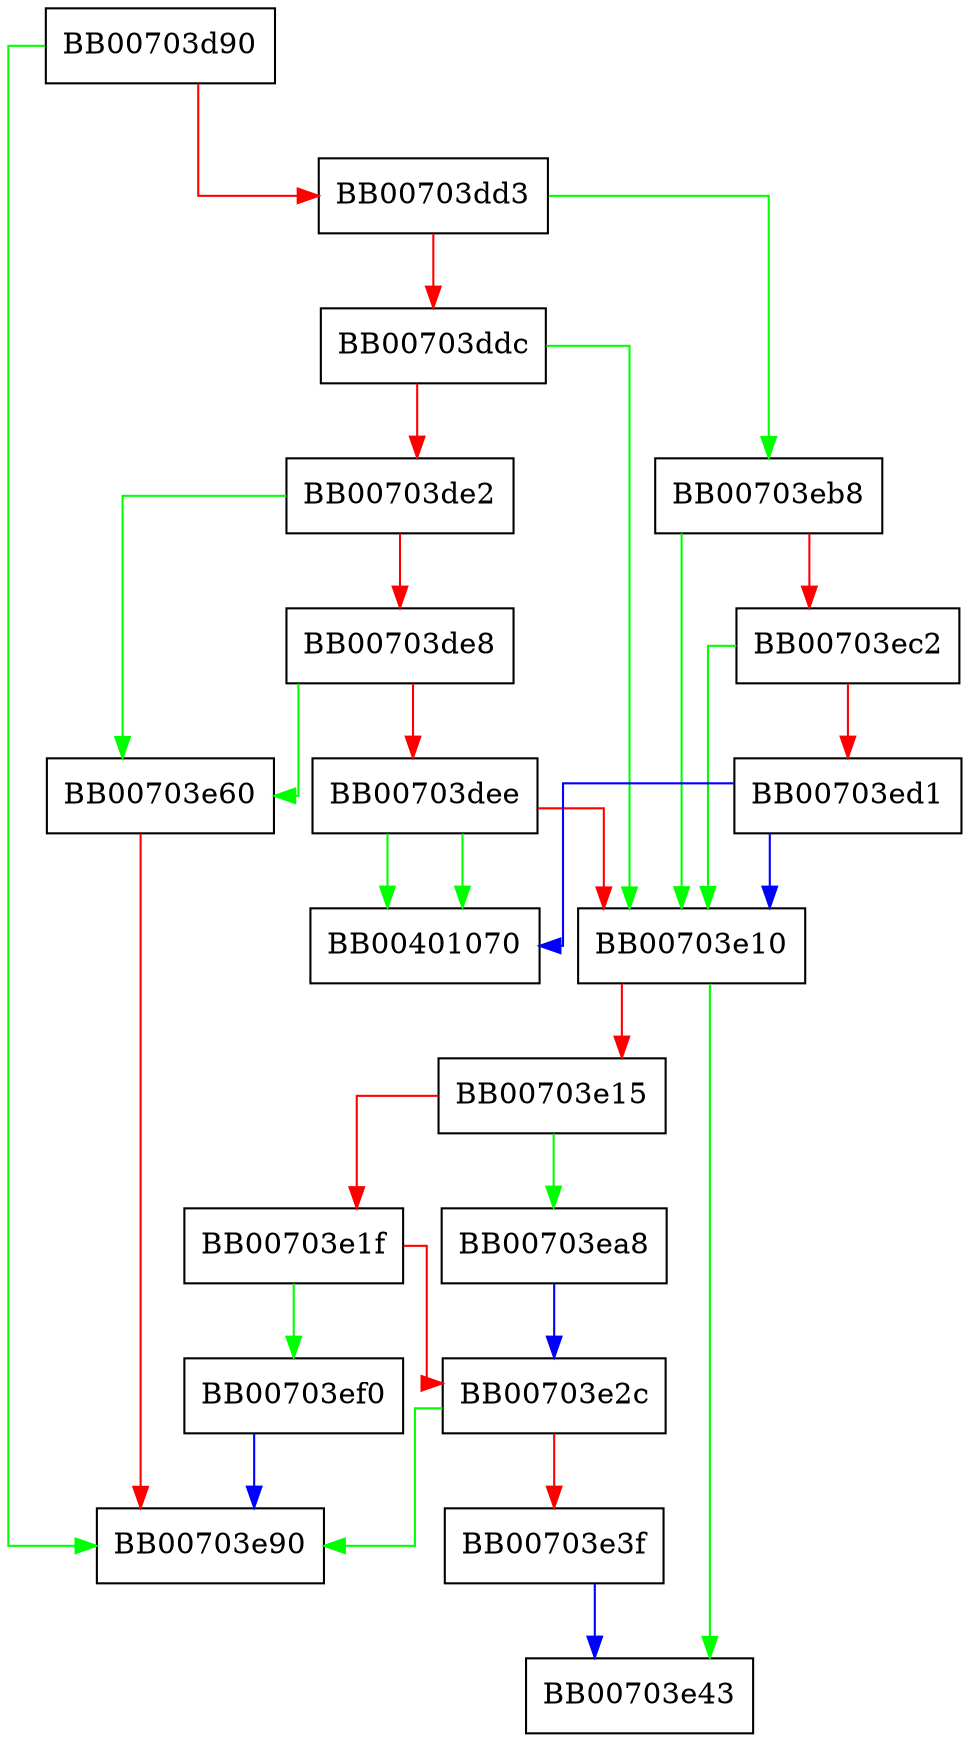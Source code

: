 digraph ossl_cipher_generic_dinit {
  node [shape="box"];
  graph [splines=ortho];
  BB00703d90 -> BB00703e90 [color="green"];
  BB00703d90 -> BB00703dd3 [color="red"];
  BB00703dd3 -> BB00703eb8 [color="green"];
  BB00703dd3 -> BB00703ddc [color="red"];
  BB00703ddc -> BB00703e10 [color="green"];
  BB00703ddc -> BB00703de2 [color="red"];
  BB00703de2 -> BB00703e60 [color="green"];
  BB00703de2 -> BB00703de8 [color="red"];
  BB00703de8 -> BB00703e60 [color="green"];
  BB00703de8 -> BB00703dee [color="red"];
  BB00703dee -> BB00401070 [color="green"];
  BB00703dee -> BB00401070 [color="green"];
  BB00703dee -> BB00703e10 [color="red"];
  BB00703e10 -> BB00703e43 [color="green"];
  BB00703e10 -> BB00703e15 [color="red"];
  BB00703e15 -> BB00703ea8 [color="green"];
  BB00703e15 -> BB00703e1f [color="red"];
  BB00703e1f -> BB00703ef0 [color="green"];
  BB00703e1f -> BB00703e2c [color="red"];
  BB00703e2c -> BB00703e90 [color="green"];
  BB00703e2c -> BB00703e3f [color="red"];
  BB00703e3f -> BB00703e43 [color="blue"];
  BB00703e60 -> BB00703e90 [color="red"];
  BB00703ea8 -> BB00703e2c [color="blue"];
  BB00703eb8 -> BB00703e10 [color="green"];
  BB00703eb8 -> BB00703ec2 [color="red"];
  BB00703ec2 -> BB00703e10 [color="green"];
  BB00703ec2 -> BB00703ed1 [color="red"];
  BB00703ed1 -> BB00401070 [color="blue"];
  BB00703ed1 -> BB00703e10 [color="blue"];
  BB00703ef0 -> BB00703e90 [color="blue"];
}